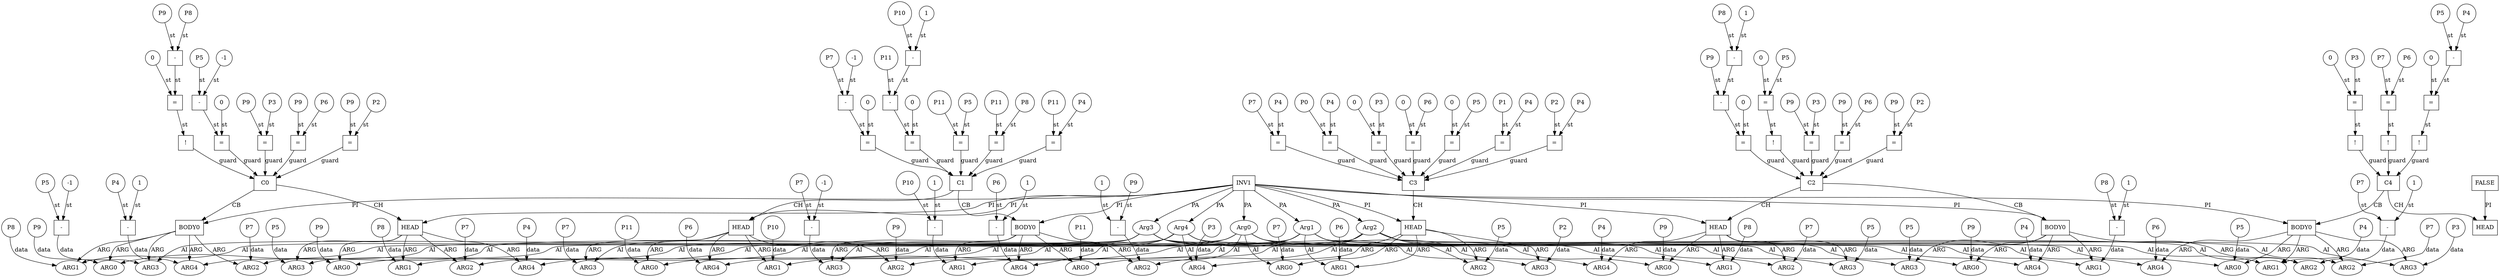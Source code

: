 // Horn Graph
digraph {
	"predicate_0" [label="INV1"  nodeName="predicate_0" class=predicateName GNNNodeID=0 shape="box"]
	"predicateArgument_0" [label="Arg0"  nodeName="predicateArgument_0" class=predicateArgument GNNNodeID=1 shape="ellipse"]
		"predicate_0" -> "predicateArgument_0" [ label="PA"]
	"predicateArgument_1" [label="Arg1"  nodeName="predicateArgument_1" class=predicateArgument GNNNodeID=2 shape="ellipse"]
		"predicate_0" -> "predicateArgument_1" [ label="PA"]
	"predicateArgument_2" [label="Arg2"  nodeName="predicateArgument_2" class=predicateArgument GNNNodeID=3 shape="ellipse"]
		"predicate_0" -> "predicateArgument_2" [ label="PA"]
	"predicateArgument_3" [label="Arg3"  nodeName="predicateArgument_3" class=predicateArgument GNNNodeID=4 shape="ellipse"]
		"predicate_0" -> "predicateArgument_3" [ label="PA"]
	"predicateArgument_4" [label="Arg4"  nodeName="predicateArgument_4" class=predicateArgument GNNNodeID=5 shape="ellipse"]
		"predicate_0" -> "predicateArgument_4" [ label="PA"]
	"predicate_1" [label="FALSE"  nodeName="predicate_1" class=predicateName GNNNodeID=6 shape="box"]
	"clause_0" [label="C0"  nodeName="clause_0" class=clause GNNNodeID=7 shape="box"]
	"!_8" [label="!"  nodeName="!_8" class=operator GNNNodeID=8 shape="square"]
		"!_8" -> "clause_0" [ label="guard"]
	">=_9" [label="="  nodeName=">=_9" class=operator GNNNodeID=9 shape="square"]
		">=_9" -> "!_8" [ label="st"]
	"0_10" [label="0"  nodeName="0_10" class=constant GNNNodeID=10 shape="circle"]
		"0_10" -> ">=_9" [ label="st"]
	"-_11" [label="-"  nodeName="-_11" class=operator GNNNodeID=11 shape="square"]
		"-_11" -> ">=_9" [ label="st"]
	"P9_12" [label="P9"  nodeName="P9_12" class=symbolicConstant GNNNodeID=12 shape="circle"]
		"P9_12" -> "-_11" [ label="st"]
	"P8_13" [label="P8"  nodeName="P8_13" class=symbolicConstant GNNNodeID=13 shape="circle"]
		"P8_13" -> "-_11" [ label="st"]
	">=_14" [label="="  nodeName=">=_14" class=operator GNNNodeID=14 shape="square"]
		">=_14" -> "clause_0" [ label="guard"]
	"0_15" [label="0"  nodeName="0_15" class=constant GNNNodeID=15 shape="circle"]
		"0_15" -> ">=_14" [ label="st"]
	"-_16" [label="-"  nodeName="-_16" class=operator GNNNodeID=16 shape="square"]
		"-_16" -> ">=_14" [ label="st"]
	"P5_17" [label="P5"  nodeName="P5_17" class=symbolicConstant GNNNodeID=17 shape="circle"]
		"P5_17" -> "-_16" [ label="st"]
	"-1_18" [label="-1"  nodeName="-1_18" class=constant GNNNodeID=18 shape="circle"]
		"-1_18" -> "-_16" [ label="st"]
	"=_19" [label="="  nodeName="=_19" class=operator GNNNodeID=19 shape="square"]
		"=_19" -> "clause_0" [ label="guard"]
	"P3_20" [label="P3"  nodeName="P3_20" class=symbolicConstant GNNNodeID=20 shape="circle"]
		"P3_20" -> "=_19" [ label="st"]
	"P9_21" [label="P9"  nodeName="P9_21" class=symbolicConstant GNNNodeID=21 shape="circle"]
		"P9_21" -> "=_19" [ label="st"]
	"=_22" [label="="  nodeName="=_22" class=operator GNNNodeID=22 shape="square"]
		"=_22" -> "clause_0" [ label="guard"]
	"P6_23" [label="P6"  nodeName="P6_23" class=symbolicConstant GNNNodeID=23 shape="circle"]
		"P6_23" -> "=_22" [ label="st"]
	"P9_24" [label="P9"  nodeName="P9_24" class=symbolicConstant GNNNodeID=24 shape="circle"]
		"P9_24" -> "=_22" [ label="st"]
	"=_25" [label="="  nodeName="=_25" class=operator GNNNodeID=25 shape="square"]
		"=_25" -> "clause_0" [ label="guard"]
	"P2_26" [label="P2"  nodeName="P2_26" class=symbolicConstant GNNNodeID=26 shape="circle"]
		"P2_26" -> "=_25" [ label="st"]
	"P9_27" [label="P9"  nodeName="P9_27" class=symbolicConstant GNNNodeID=27 shape="circle"]
		"P9_27" -> "=_25" [ label="st"]
	"clauseHead_0" [label="HEAD"  nodeName="clauseHead_0" class=clauseHead GNNNodeID=28 shape="box"]
		"clause_0" -> "clauseHead_0" [ label="CH"]
		"predicate_0" -> "clauseHead_0" [ label="PI"]
	"clauseArgument_0" [label="ARG0"  nodeName="clauseArgument_0" class=clauseArg GNNNodeID=29 shape="ellipse"]
		"clauseHead_0" -> "clauseArgument_0" [ label="ARG"]
		"predicateArgument_0" -> "clauseArgument_0" [ label="AI"]
	"P9_30" [label="P9"  nodeName="P9_30" class=symbolicConstant GNNNodeID=30 shape="circle"]
		"P9_30" -> "clauseArgument_0" [ label="data"]
	"clauseArgument_1" [label="ARG1"  nodeName="clauseArgument_1" class=clauseArg GNNNodeID=31 shape="ellipse"]
		"clauseHead_0" -> "clauseArgument_1" [ label="ARG"]
		"predicateArgument_1" -> "clauseArgument_1" [ label="AI"]
	"P8_32" [label="P8"  nodeName="P8_32" class=symbolicConstant GNNNodeID=32 shape="circle"]
		"P8_32" -> "clauseArgument_1" [ label="data"]
	"clauseArgument_2" [label="ARG2"  nodeName="clauseArgument_2" class=clauseArg GNNNodeID=33 shape="ellipse"]
		"clauseHead_0" -> "clauseArgument_2" [ label="ARG"]
		"predicateArgument_2" -> "clauseArgument_2" [ label="AI"]
	"P7_34" [label="P7"  nodeName="P7_34" class=symbolicConstant GNNNodeID=34 shape="circle"]
		"P7_34" -> "clauseArgument_2" [ label="data"]
	"clauseArgument_3" [label="ARG3"  nodeName="clauseArgument_3" class=clauseArg GNNNodeID=35 shape="ellipse"]
		"clauseHead_0" -> "clauseArgument_3" [ label="ARG"]
		"predicateArgument_3" -> "clauseArgument_3" [ label="AI"]
	"P5_36" [label="P5"  nodeName="P5_36" class=symbolicConstant GNNNodeID=36 shape="circle"]
		"P5_36" -> "clauseArgument_3" [ label="data"]
	"clauseArgument_4" [label="ARG4"  nodeName="clauseArgument_4" class=clauseArg GNNNodeID=37 shape="ellipse"]
		"clauseHead_0" -> "clauseArgument_4" [ label="ARG"]
		"predicateArgument_4" -> "clauseArgument_4" [ label="AI"]
	"P4_38" [label="P4"  nodeName="P4_38" class=symbolicConstant GNNNodeID=38 shape="circle"]
		"P4_38" -> "clauseArgument_4" [ label="data"]
	"clauseBody_0" [label="BODY0"  nodeName="clauseBody_0" class=clauseBody GNNNodeID=39 shape="box"]
		"clause_0" -> "clauseBody_0" [ label="CB"]
		"predicate_0" -> "clauseBody_0" [ label="PI"]
	"clauseArgument_5" [label="ARG0"  nodeName="clauseArgument_5" class=clauseArg GNNNodeID=40 shape="ellipse"]
		"clauseBody_0" -> "clauseArgument_5" [ label="ARG"]
		"predicateArgument_0" -> "clauseArgument_5" [ label="AI"]
	"P9_41" [label="P9"  nodeName="P9_41" class=symbolicConstant GNNNodeID=41 shape="circle"]
		"P9_41" -> "clauseArgument_5" [ label="data"]
	"clauseArgument_6" [label="ARG1"  nodeName="clauseArgument_6" class=clauseArg GNNNodeID=42 shape="ellipse"]
		"clauseBody_0" -> "clauseArgument_6" [ label="ARG"]
		"predicateArgument_1" -> "clauseArgument_6" [ label="AI"]
	"P8_43" [label="P8"  nodeName="P8_43" class=symbolicConstant GNNNodeID=43 shape="circle"]
		"P8_43" -> "clauseArgument_6" [ label="data"]
	"clauseArgument_7" [label="ARG2"  nodeName="clauseArgument_7" class=clauseArg GNNNodeID=44 shape="ellipse"]
		"clauseBody_0" -> "clauseArgument_7" [ label="ARG"]
		"predicateArgument_2" -> "clauseArgument_7" [ label="AI"]
	"P7_45" [label="P7"  nodeName="P7_45" class=symbolicConstant GNNNodeID=45 shape="circle"]
		"P7_45" -> "clauseArgument_7" [ label="data"]
	"clauseArgument_8" [label="ARG3"  nodeName="clauseArgument_8" class=clauseArg GNNNodeID=46 shape="ellipse"]
		"clauseBody_0" -> "clauseArgument_8" [ label="ARG"]
		"predicateArgument_3" -> "clauseArgument_8" [ label="AI"]
	"-_47" [label="-"  nodeName="-_47" class=operator GNNNodeID=47 shape="square"]
		"-_47" -> "clauseArgument_8" [ label="data"]
	"P5_48" [label="P5"  nodeName="P5_48" class=symbolicConstant GNNNodeID=48 shape="circle"]
		"P5_48" -> "-_47" [ label="st"]
	"-1_49" [label="-1"  nodeName="-1_49" class=constant GNNNodeID=49 shape="circle"]
		"-1_49" -> "-_47" [ label="st"]
	"clauseArgument_9" [label="ARG4"  nodeName="clauseArgument_9" class=clauseArg GNNNodeID=50 shape="ellipse"]
		"clauseBody_0" -> "clauseArgument_9" [ label="ARG"]
		"predicateArgument_4" -> "clauseArgument_9" [ label="AI"]
	"-_51" [label="-"  nodeName="-_51" class=operator GNNNodeID=51 shape="square"]
		"-_51" -> "clauseArgument_9" [ label="data"]
	"P4_52" [label="P4"  nodeName="P4_52" class=symbolicConstant GNNNodeID=52 shape="circle"]
		"P4_52" -> "-_51" [ label="st"]
	"1_53" [label="1"  nodeName="1_53" class=constant GNNNodeID=53 shape="circle"]
		"1_53" -> "-_51" [ label="st"]
	"clause_1" [label="C1"  nodeName="clause_1" class=clause GNNNodeID=54 shape="box"]
	">=_55" [label="="  nodeName=">=_55" class=operator GNNNodeID=55 shape="square"]
		">=_55" -> "clause_1" [ label="guard"]
	"0_56" [label="0"  nodeName="0_56" class=constant GNNNodeID=56 shape="circle"]
		"0_56" -> ">=_55" [ label="st"]
	"-_57" [label="-"  nodeName="-_57" class=operator GNNNodeID=57 shape="square"]
		"-_57" -> ">=_55" [ label="st"]
	"P7_58" [label="P7"  nodeName="P7_58" class=symbolicConstant GNNNodeID=58 shape="circle"]
		"P7_58" -> "-_57" [ label="st"]
	"-1_59" [label="-1"  nodeName="-1_59" class=constant GNNNodeID=59 shape="circle"]
		"-1_59" -> "-_57" [ label="st"]
	">=_60" [label="="  nodeName=">=_60" class=operator GNNNodeID=60 shape="square"]
		">=_60" -> "clause_1" [ label="guard"]
	"0_61" [label="0"  nodeName="0_61" class=constant GNNNodeID=61 shape="circle"]
		"0_61" -> ">=_60" [ label="st"]
	"-_62" [label="-"  nodeName="-_62" class=operator GNNNodeID=62 shape="square"]
		"-_62" -> ">=_60" [ label="st"]
	"P11_63" [label="P11"  nodeName="P11_63" class=symbolicConstant GNNNodeID=63 shape="circle"]
		"P11_63" -> "-_62" [ label="st"]
	"-_64" [label="-"  nodeName="-_64" class=operator GNNNodeID=64 shape="square"]
		"-_64" -> "-_62" [ label="st"]
	"P10_65" [label="P10"  nodeName="P10_65" class=symbolicConstant GNNNodeID=65 shape="circle"]
		"P10_65" -> "-_64" [ label="st"]
	"1_66" [label="1"  nodeName="1_66" class=constant GNNNodeID=66 shape="circle"]
		"1_66" -> "-_64" [ label="st"]
	"=_67" [label="="  nodeName="=_67" class=operator GNNNodeID=67 shape="square"]
		"=_67" -> "clause_1" [ label="guard"]
	"P5_68" [label="P5"  nodeName="P5_68" class=symbolicConstant GNNNodeID=68 shape="circle"]
		"P5_68" -> "=_67" [ label="st"]
	"P11_69" [label="P11"  nodeName="P11_69" class=symbolicConstant GNNNodeID=69 shape="circle"]
		"P11_69" -> "=_67" [ label="st"]
	"=_70" [label="="  nodeName="=_70" class=operator GNNNodeID=70 shape="square"]
		"=_70" -> "clause_1" [ label="guard"]
	"P8_71" [label="P8"  nodeName="P8_71" class=symbolicConstant GNNNodeID=71 shape="circle"]
		"P8_71" -> "=_70" [ label="st"]
	"P11_72" [label="P11"  nodeName="P11_72" class=symbolicConstant GNNNodeID=72 shape="circle"]
		"P11_72" -> "=_70" [ label="st"]
	"=_73" [label="="  nodeName="=_73" class=operator GNNNodeID=73 shape="square"]
		"=_73" -> "clause_1" [ label="guard"]
	"P4_74" [label="P4"  nodeName="P4_74" class=symbolicConstant GNNNodeID=74 shape="circle"]
		"P4_74" -> "=_73" [ label="st"]
	"P11_75" [label="P11"  nodeName="P11_75" class=symbolicConstant GNNNodeID=75 shape="circle"]
		"P11_75" -> "=_73" [ label="st"]
	"clauseHead_1" [label="HEAD"  nodeName="clauseHead_1" class=clauseHead GNNNodeID=76 shape="box"]
		"clause_1" -> "clauseHead_1" [ label="CH"]
		"predicate_0" -> "clauseHead_1" [ label="PI"]
	"clauseArgument_10" [label="ARG0"  nodeName="clauseArgument_10" class=clauseArg GNNNodeID=77 shape="ellipse"]
		"clauseHead_1" -> "clauseArgument_10" [ label="ARG"]
		"predicateArgument_0" -> "clauseArgument_10" [ label="AI"]
	"P11_78" [label="P11"  nodeName="P11_78" class=symbolicConstant GNNNodeID=78 shape="circle"]
		"P11_78" -> "clauseArgument_10" [ label="data"]
	"clauseArgument_11" [label="ARG1"  nodeName="clauseArgument_11" class=clauseArg GNNNodeID=79 shape="ellipse"]
		"clauseHead_1" -> "clauseArgument_11" [ label="ARG"]
		"predicateArgument_1" -> "clauseArgument_11" [ label="AI"]
	"P10_80" [label="P10"  nodeName="P10_80" class=symbolicConstant GNNNodeID=80 shape="circle"]
		"P10_80" -> "clauseArgument_11" [ label="data"]
	"clauseArgument_12" [label="ARG2"  nodeName="clauseArgument_12" class=clauseArg GNNNodeID=81 shape="ellipse"]
		"clauseHead_1" -> "clauseArgument_12" [ label="ARG"]
		"predicateArgument_2" -> "clauseArgument_12" [ label="AI"]
	"P9_82" [label="P9"  nodeName="P9_82" class=symbolicConstant GNNNodeID=82 shape="circle"]
		"P9_82" -> "clauseArgument_12" [ label="data"]
	"clauseArgument_13" [label="ARG3"  nodeName="clauseArgument_13" class=clauseArg GNNNodeID=83 shape="ellipse"]
		"clauseHead_1" -> "clauseArgument_13" [ label="ARG"]
		"predicateArgument_3" -> "clauseArgument_13" [ label="AI"]
	"P7_84" [label="P7"  nodeName="P7_84" class=symbolicConstant GNNNodeID=84 shape="circle"]
		"P7_84" -> "clauseArgument_13" [ label="data"]
	"clauseArgument_14" [label="ARG4"  nodeName="clauseArgument_14" class=clauseArg GNNNodeID=85 shape="ellipse"]
		"clauseHead_1" -> "clauseArgument_14" [ label="ARG"]
		"predicateArgument_4" -> "clauseArgument_14" [ label="AI"]
	"P6_86" [label="P6"  nodeName="P6_86" class=symbolicConstant GNNNodeID=86 shape="circle"]
		"P6_86" -> "clauseArgument_14" [ label="data"]
	"clauseBody_1" [label="BODY0"  nodeName="clauseBody_1" class=clauseBody GNNNodeID=87 shape="box"]
		"clause_1" -> "clauseBody_1" [ label="CB"]
		"predicate_0" -> "clauseBody_1" [ label="PI"]
	"clauseArgument_15" [label="ARG0"  nodeName="clauseArgument_15" class=clauseArg GNNNodeID=88 shape="ellipse"]
		"clauseBody_1" -> "clauseArgument_15" [ label="ARG"]
		"predicateArgument_0" -> "clauseArgument_15" [ label="AI"]
	"P11_89" [label="P11"  nodeName="P11_89" class=symbolicConstant GNNNodeID=89 shape="circle"]
		"P11_89" -> "clauseArgument_15" [ label="data"]
	"clauseArgument_16" [label="ARG1"  nodeName="clauseArgument_16" class=clauseArg GNNNodeID=90 shape="ellipse"]
		"clauseBody_1" -> "clauseArgument_16" [ label="ARG"]
		"predicateArgument_1" -> "clauseArgument_16" [ label="AI"]
	"-_91" [label="-"  nodeName="-_91" class=operator GNNNodeID=91 shape="square"]
		"-_91" -> "clauseArgument_16" [ label="data"]
	"P10_92" [label="P10"  nodeName="P10_92" class=symbolicConstant GNNNodeID=92 shape="circle"]
		"P10_92" -> "-_91" [ label="st"]
	"1_93" [label="1"  nodeName="1_93" class=constant GNNNodeID=93 shape="circle"]
		"1_93" -> "-_91" [ label="st"]
	"clauseArgument_17" [label="ARG2"  nodeName="clauseArgument_17" class=clauseArg GNNNodeID=94 shape="ellipse"]
		"clauseBody_1" -> "clauseArgument_17" [ label="ARG"]
		"predicateArgument_2" -> "clauseArgument_17" [ label="AI"]
	"-_95" [label="-"  nodeName="-_95" class=operator GNNNodeID=95 shape="square"]
		"-_95" -> "clauseArgument_17" [ label="data"]
	"P9_96" [label="P9"  nodeName="P9_96" class=symbolicConstant GNNNodeID=96 shape="circle"]
		"P9_96" -> "-_95" [ label="st"]
	"1_97" [label="1"  nodeName="1_97" class=constant GNNNodeID=97 shape="circle"]
		"1_97" -> "-_95" [ label="st"]
	"clauseArgument_18" [label="ARG3"  nodeName="clauseArgument_18" class=clauseArg GNNNodeID=98 shape="ellipse"]
		"clauseBody_1" -> "clauseArgument_18" [ label="ARG"]
		"predicateArgument_3" -> "clauseArgument_18" [ label="AI"]
	"-_99" [label="-"  nodeName="-_99" class=operator GNNNodeID=99 shape="square"]
		"-_99" -> "clauseArgument_18" [ label="data"]
	"P7_100" [label="P7"  nodeName="P7_100" class=symbolicConstant GNNNodeID=100 shape="circle"]
		"P7_100" -> "-_99" [ label="st"]
	"-1_101" [label="-1"  nodeName="-1_101" class=constant GNNNodeID=101 shape="circle"]
		"-1_101" -> "-_99" [ label="st"]
	"clauseArgument_19" [label="ARG4"  nodeName="clauseArgument_19" class=clauseArg GNNNodeID=102 shape="ellipse"]
		"clauseBody_1" -> "clauseArgument_19" [ label="ARG"]
		"predicateArgument_4" -> "clauseArgument_19" [ label="AI"]
	"-_103" [label="-"  nodeName="-_103" class=operator GNNNodeID=103 shape="square"]
		"-_103" -> "clauseArgument_19" [ label="data"]
	"P6_104" [label="P6"  nodeName="P6_104" class=symbolicConstant GNNNodeID=104 shape="circle"]
		"P6_104" -> "-_103" [ label="st"]
	"1_105" [label="1"  nodeName="1_105" class=constant GNNNodeID=105 shape="circle"]
		"1_105" -> "-_103" [ label="st"]
	"clause_2" [label="C2"  nodeName="clause_2" class=clause GNNNodeID=106 shape="box"]
	">=_107" [label="="  nodeName=">=_107" class=operator GNNNodeID=107 shape="square"]
		">=_107" -> "clause_2" [ label="guard"]
	"0_108" [label="0"  nodeName="0_108" class=constant GNNNodeID=108 shape="circle"]
		"0_108" -> ">=_107" [ label="st"]
	"-_109" [label="-"  nodeName="-_109" class=operator GNNNodeID=109 shape="square"]
		"-_109" -> ">=_107" [ label="st"]
	"P9_110" [label="P9"  nodeName="P9_110" class=symbolicConstant GNNNodeID=110 shape="circle"]
		"P9_110" -> "-_109" [ label="st"]
	"-_111" [label="-"  nodeName="-_111" class=operator GNNNodeID=111 shape="square"]
		"-_111" -> "-_109" [ label="st"]
	"P8_112" [label="P8"  nodeName="P8_112" class=symbolicConstant GNNNodeID=112 shape="circle"]
		"P8_112" -> "-_111" [ label="st"]
	"1_113" [label="1"  nodeName="1_113" class=constant GNNNodeID=113 shape="circle"]
		"1_113" -> "-_111" [ label="st"]
	"!_114" [label="!"  nodeName="!_114" class=operator GNNNodeID=114 shape="square"]
		"!_114" -> "clause_2" [ label="guard"]
	">=_115" [label="="  nodeName=">=_115" class=operator GNNNodeID=115 shape="square"]
		">=_115" -> "!_114" [ label="st"]
	"0_116" [label="0"  nodeName="0_116" class=constant GNNNodeID=116 shape="circle"]
		"0_116" -> ">=_115" [ label="st"]
	"P5_117" [label="P5"  nodeName="P5_117" class=symbolicConstant GNNNodeID=117 shape="circle"]
		"P5_117" -> ">=_115" [ label="st"]
	"=_118" [label="="  nodeName="=_118" class=operator GNNNodeID=118 shape="square"]
		"=_118" -> "clause_2" [ label="guard"]
	"P3_119" [label="P3"  nodeName="P3_119" class=symbolicConstant GNNNodeID=119 shape="circle"]
		"P3_119" -> "=_118" [ label="st"]
	"P9_120" [label="P9"  nodeName="P9_120" class=symbolicConstant GNNNodeID=120 shape="circle"]
		"P9_120" -> "=_118" [ label="st"]
	"=_121" [label="="  nodeName="=_121" class=operator GNNNodeID=121 shape="square"]
		"=_121" -> "clause_2" [ label="guard"]
	"P6_122" [label="P6"  nodeName="P6_122" class=symbolicConstant GNNNodeID=122 shape="circle"]
		"P6_122" -> "=_121" [ label="st"]
	"P9_123" [label="P9"  nodeName="P9_123" class=symbolicConstant GNNNodeID=123 shape="circle"]
		"P9_123" -> "=_121" [ label="st"]
	"=_124" [label="="  nodeName="=_124" class=operator GNNNodeID=124 shape="square"]
		"=_124" -> "clause_2" [ label="guard"]
	"P2_125" [label="P2"  nodeName="P2_125" class=symbolicConstant GNNNodeID=125 shape="circle"]
		"P2_125" -> "=_124" [ label="st"]
	"P9_126" [label="P9"  nodeName="P9_126" class=symbolicConstant GNNNodeID=126 shape="circle"]
		"P9_126" -> "=_124" [ label="st"]
	"clauseHead_2" [label="HEAD"  nodeName="clauseHead_2" class=clauseHead GNNNodeID=127 shape="box"]
		"clause_2" -> "clauseHead_2" [ label="CH"]
		"predicate_0" -> "clauseHead_2" [ label="PI"]
	"clauseArgument_20" [label="ARG0"  nodeName="clauseArgument_20" class=clauseArg GNNNodeID=128 shape="ellipse"]
		"clauseHead_2" -> "clauseArgument_20" [ label="ARG"]
		"predicateArgument_0" -> "clauseArgument_20" [ label="AI"]
	"P9_129" [label="P9"  nodeName="P9_129" class=symbolicConstant GNNNodeID=129 shape="circle"]
		"P9_129" -> "clauseArgument_20" [ label="data"]
	"clauseArgument_21" [label="ARG1"  nodeName="clauseArgument_21" class=clauseArg GNNNodeID=130 shape="ellipse"]
		"clauseHead_2" -> "clauseArgument_21" [ label="ARG"]
		"predicateArgument_1" -> "clauseArgument_21" [ label="AI"]
	"P8_131" [label="P8"  nodeName="P8_131" class=symbolicConstant GNNNodeID=131 shape="circle"]
		"P8_131" -> "clauseArgument_21" [ label="data"]
	"clauseArgument_22" [label="ARG2"  nodeName="clauseArgument_22" class=clauseArg GNNNodeID=132 shape="ellipse"]
		"clauseHead_2" -> "clauseArgument_22" [ label="ARG"]
		"predicateArgument_2" -> "clauseArgument_22" [ label="AI"]
	"P7_133" [label="P7"  nodeName="P7_133" class=symbolicConstant GNNNodeID=133 shape="circle"]
		"P7_133" -> "clauseArgument_22" [ label="data"]
	"clauseArgument_23" [label="ARG3"  nodeName="clauseArgument_23" class=clauseArg GNNNodeID=134 shape="ellipse"]
		"clauseHead_2" -> "clauseArgument_23" [ label="ARG"]
		"predicateArgument_3" -> "clauseArgument_23" [ label="AI"]
	"P5_135" [label="P5"  nodeName="P5_135" class=symbolicConstant GNNNodeID=135 shape="circle"]
		"P5_135" -> "clauseArgument_23" [ label="data"]
	"clauseArgument_24" [label="ARG4"  nodeName="clauseArgument_24" class=clauseArg GNNNodeID=136 shape="ellipse"]
		"clauseHead_2" -> "clauseArgument_24" [ label="ARG"]
		"predicateArgument_4" -> "clauseArgument_24" [ label="AI"]
	"P4_137" [label="P4"  nodeName="P4_137" class=symbolicConstant GNNNodeID=137 shape="circle"]
		"P4_137" -> "clauseArgument_24" [ label="data"]
	"clauseBody_2" [label="BODY0"  nodeName="clauseBody_2" class=clauseBody GNNNodeID=138 shape="box"]
		"clause_2" -> "clauseBody_2" [ label="CB"]
		"predicate_0" -> "clauseBody_2" [ label="PI"]
	"clauseArgument_25" [label="ARG0"  nodeName="clauseArgument_25" class=clauseArg GNNNodeID=139 shape="ellipse"]
		"clauseBody_2" -> "clauseArgument_25" [ label="ARG"]
		"predicateArgument_0" -> "clauseArgument_25" [ label="AI"]
	"P9_140" [label="P9"  nodeName="P9_140" class=symbolicConstant GNNNodeID=140 shape="circle"]
		"P9_140" -> "clauseArgument_25" [ label="data"]
	"clauseArgument_26" [label="ARG1"  nodeName="clauseArgument_26" class=clauseArg GNNNodeID=141 shape="ellipse"]
		"clauseBody_2" -> "clauseArgument_26" [ label="ARG"]
		"predicateArgument_1" -> "clauseArgument_26" [ label="AI"]
	"-_142" [label="-"  nodeName="-_142" class=operator GNNNodeID=142 shape="square"]
		"-_142" -> "clauseArgument_26" [ label="data"]
	"P8_143" [label="P8"  nodeName="P8_143" class=symbolicConstant GNNNodeID=143 shape="circle"]
		"P8_143" -> "-_142" [ label="st"]
	"1_144" [label="1"  nodeName="1_144" class=constant GNNNodeID=144 shape="circle"]
		"1_144" -> "-_142" [ label="st"]
	"clauseArgument_27" [label="ARG2"  nodeName="clauseArgument_27" class=clauseArg GNNNodeID=145 shape="ellipse"]
		"clauseBody_2" -> "clauseArgument_27" [ label="ARG"]
		"predicateArgument_2" -> "clauseArgument_27" [ label="AI"]
	"-_146" [label="-"  nodeName="-_146" class=operator GNNNodeID=146 shape="square"]
		"-_146" -> "clauseArgument_27" [ label="data"]
	"P7_147" [label="P7"  nodeName="P7_147" class=symbolicConstant GNNNodeID=147 shape="circle"]
		"P7_147" -> "-_146" [ label="st"]
	"1_148" [label="1"  nodeName="1_148" class=constant GNNNodeID=148 shape="circle"]
		"1_148" -> "-_146" [ label="st"]
	"clauseArgument_28" [label="ARG3"  nodeName="clauseArgument_28" class=clauseArg GNNNodeID=149 shape="ellipse"]
		"clauseBody_2" -> "clauseArgument_28" [ label="ARG"]
		"predicateArgument_3" -> "clauseArgument_28" [ label="AI"]
	"P5_150" [label="P5"  nodeName="P5_150" class=symbolicConstant GNNNodeID=150 shape="circle"]
		"P5_150" -> "clauseArgument_28" [ label="data"]
	"clauseArgument_29" [label="ARG4"  nodeName="clauseArgument_29" class=clauseArg GNNNodeID=151 shape="ellipse"]
		"clauseBody_2" -> "clauseArgument_29" [ label="ARG"]
		"predicateArgument_4" -> "clauseArgument_29" [ label="AI"]
	"P4_152" [label="P4"  nodeName="P4_152" class=symbolicConstant GNNNodeID=152 shape="circle"]
		"P4_152" -> "clauseArgument_29" [ label="data"]
	"clause_3" [label="C3"  nodeName="clause_3" class=clause GNNNodeID=153 shape="box"]
	"=_154" [label="="  nodeName="=_154" class=operator GNNNodeID=154 shape="square"]
		"=_154" -> "clause_3" [ label="guard"]
	"P0_155" [label="P0"  nodeName="P0_155" class=symbolicConstant GNNNodeID=155 shape="circle"]
		"P0_155" -> "=_154" [ label="st"]
	"P4_156" [label="P4"  nodeName="P4_156" class=symbolicConstant GNNNodeID=156 shape="circle"]
		"P4_156" -> "=_154" [ label="st"]
	"=_157" [label="="  nodeName="=_157" class=operator GNNNodeID=157 shape="square"]
		"=_157" -> "clause_3" [ label="guard"]
	"0_158" [label="0"  nodeName="0_158" class=constant GNNNodeID=158 shape="circle"]
		"0_158" -> "=_157" [ label="st"]
	"P3_159" [label="P3"  nodeName="P3_159" class=symbolicConstant GNNNodeID=159 shape="circle"]
		"P3_159" -> "=_157" [ label="st"]
	"=_160" [label="="  nodeName="=_160" class=operator GNNNodeID=160 shape="square"]
		"=_160" -> "clause_3" [ label="guard"]
	"0_161" [label="0"  nodeName="0_161" class=constant GNNNodeID=161 shape="circle"]
		"0_161" -> "=_160" [ label="st"]
	"P6_162" [label="P6"  nodeName="P6_162" class=symbolicConstant GNNNodeID=162 shape="circle"]
		"P6_162" -> "=_160" [ label="st"]
	"=_163" [label="="  nodeName="=_163" class=operator GNNNodeID=163 shape="square"]
		"=_163" -> "clause_3" [ label="guard"]
	"0_164" [label="0"  nodeName="0_164" class=constant GNNNodeID=164 shape="circle"]
		"0_164" -> "=_163" [ label="st"]
	"P5_165" [label="P5"  nodeName="P5_165" class=symbolicConstant GNNNodeID=165 shape="circle"]
		"P5_165" -> "=_163" [ label="st"]
	"=_166" [label="="  nodeName="=_166" class=operator GNNNodeID=166 shape="square"]
		"=_166" -> "clause_3" [ label="guard"]
	"P1_167" [label="P1"  nodeName="P1_167" class=symbolicConstant GNNNodeID=167 shape="circle"]
		"P1_167" -> "=_166" [ label="st"]
	"P4_168" [label="P4"  nodeName="P4_168" class=symbolicConstant GNNNodeID=168 shape="circle"]
		"P4_168" -> "=_166" [ label="st"]
	"=_169" [label="="  nodeName="=_169" class=operator GNNNodeID=169 shape="square"]
		"=_169" -> "clause_3" [ label="guard"]
	"P2_170" [label="P2"  nodeName="P2_170" class=symbolicConstant GNNNodeID=170 shape="circle"]
		"P2_170" -> "=_169" [ label="st"]
	"P4_171" [label="P4"  nodeName="P4_171" class=symbolicConstant GNNNodeID=171 shape="circle"]
		"P4_171" -> "=_169" [ label="st"]
	"=_172" [label="="  nodeName="=_172" class=operator GNNNodeID=172 shape="square"]
		"=_172" -> "clause_3" [ label="guard"]
	"P7_173" [label="P7"  nodeName="P7_173" class=symbolicConstant GNNNodeID=173 shape="circle"]
		"P7_173" -> "=_172" [ label="st"]
	"P4_174" [label="P4"  nodeName="P4_174" class=symbolicConstant GNNNodeID=174 shape="circle"]
		"P4_174" -> "=_172" [ label="st"]
	"clauseHead_3" [label="HEAD"  nodeName="clauseHead_3" class=clauseHead GNNNodeID=175 shape="box"]
		"clause_3" -> "clauseHead_3" [ label="CH"]
		"predicate_0" -> "clauseHead_3" [ label="PI"]
	"clauseArgument_30" [label="ARG0"  nodeName="clauseArgument_30" class=clauseArg GNNNodeID=176 shape="ellipse"]
		"clauseHead_3" -> "clauseArgument_30" [ label="ARG"]
		"predicateArgument_0" -> "clauseArgument_30" [ label="AI"]
	"P7_177" [label="P7"  nodeName="P7_177" class=symbolicConstant GNNNodeID=177 shape="circle"]
		"P7_177" -> "clauseArgument_30" [ label="data"]
	"clauseArgument_31" [label="ARG1"  nodeName="clauseArgument_31" class=clauseArg GNNNodeID=178 shape="ellipse"]
		"clauseHead_3" -> "clauseArgument_31" [ label="ARG"]
		"predicateArgument_1" -> "clauseArgument_31" [ label="AI"]
	"P6_179" [label="P6"  nodeName="P6_179" class=symbolicConstant GNNNodeID=179 shape="circle"]
		"P6_179" -> "clauseArgument_31" [ label="data"]
	"clauseArgument_32" [label="ARG2"  nodeName="clauseArgument_32" class=clauseArg GNNNodeID=180 shape="ellipse"]
		"clauseHead_3" -> "clauseArgument_32" [ label="ARG"]
		"predicateArgument_2" -> "clauseArgument_32" [ label="AI"]
	"P5_181" [label="P5"  nodeName="P5_181" class=symbolicConstant GNNNodeID=181 shape="circle"]
		"P5_181" -> "clauseArgument_32" [ label="data"]
	"clauseArgument_33" [label="ARG3"  nodeName="clauseArgument_33" class=clauseArg GNNNodeID=182 shape="ellipse"]
		"clauseHead_3" -> "clauseArgument_33" [ label="ARG"]
		"predicateArgument_3" -> "clauseArgument_33" [ label="AI"]
	"P2_183" [label="P2"  nodeName="P2_183" class=symbolicConstant GNNNodeID=183 shape="circle"]
		"P2_183" -> "clauseArgument_33" [ label="data"]
	"clauseArgument_34" [label="ARG4"  nodeName="clauseArgument_34" class=clauseArg GNNNodeID=184 shape="ellipse"]
		"clauseHead_3" -> "clauseArgument_34" [ label="ARG"]
		"predicateArgument_4" -> "clauseArgument_34" [ label="AI"]
	"P3_185" [label="P3"  nodeName="P3_185" class=symbolicConstant GNNNodeID=185 shape="circle"]
		"P3_185" -> "clauseArgument_34" [ label="data"]
	"clause_4" [label="C4"  nodeName="clause_4" class=clause GNNNodeID=186 shape="box"]
	"!_187" [label="!"  nodeName="!_187" class=operator GNNNodeID=187 shape="square"]
		"!_187" -> "clause_4" [ label="guard"]
	">=_188" [label="="  nodeName=">=_188" class=operator GNNNodeID=188 shape="square"]
		">=_188" -> "!_187" [ label="st"]
	"0_189" [label="0"  nodeName="0_189" class=constant GNNNodeID=189 shape="circle"]
		"0_189" -> ">=_188" [ label="st"]
	"-_190" [label="-"  nodeName="-_190" class=operator GNNNodeID=190 shape="square"]
		"-_190" -> ">=_188" [ label="st"]
	"P5_191" [label="P5"  nodeName="P5_191" class=symbolicConstant GNNNodeID=191 shape="circle"]
		"P5_191" -> "-_190" [ label="st"]
	"P4_192" [label="P4"  nodeName="P4_192" class=symbolicConstant GNNNodeID=192 shape="circle"]
		"P4_192" -> "-_190" [ label="st"]
	"!_193" [label="!"  nodeName="!_193" class=operator GNNNodeID=193 shape="square"]
		"!_193" -> "clause_4" [ label="guard"]
	">=_194" [label="="  nodeName=">=_194" class=operator GNNNodeID=194 shape="square"]
		">=_194" -> "!_193" [ label="st"]
	"0_195" [label="0"  nodeName="0_195" class=constant GNNNodeID=195 shape="circle"]
		"0_195" -> ">=_194" [ label="st"]
	"P3_196" [label="P3"  nodeName="P3_196" class=symbolicConstant GNNNodeID=196 shape="circle"]
		"P3_196" -> ">=_194" [ label="st"]
	"!_197" [label="!"  nodeName="!_197" class=operator GNNNodeID=197 shape="square"]
		"!_197" -> "clause_4" [ label="guard"]
	"=_198" [label="="  nodeName="=_198" class=operator GNNNodeID=198 shape="square"]
		"=_198" -> "!_197" [ label="st"]
	"P7_199" [label="P7"  nodeName="P7_199" class=symbolicConstant GNNNodeID=199 shape="circle"]
		"P7_199" -> "=_198" [ label="st"]
	"P6_200" [label="P6"  nodeName="P6_200" class=symbolicConstant GNNNodeID=200 shape="circle"]
		"P6_200" -> "=_198" [ label="st"]
	"clauseHead_4" [label="HEAD"  nodeName="clauseHead_4" class=clauseHead GNNNodeID=201 shape="box"]
		"clause_4" -> "clauseHead_4" [ label="CH"]
		"predicate_1" -> "clauseHead_4" [ label="PI"]
	"clauseBody_3" [label="BODY0"  nodeName="clauseBody_3" class=clauseBody GNNNodeID=202 shape="box"]
		"clause_4" -> "clauseBody_3" [ label="CB"]
		"predicate_0" -> "clauseBody_3" [ label="PI"]
	"clauseArgument_35" [label="ARG0"  nodeName="clauseArgument_35" class=clauseArg GNNNodeID=203 shape="ellipse"]
		"clauseBody_3" -> "clauseArgument_35" [ label="ARG"]
		"predicateArgument_0" -> "clauseArgument_35" [ label="AI"]
	"P5_204" [label="P5"  nodeName="P5_204" class=symbolicConstant GNNNodeID=204 shape="circle"]
		"P5_204" -> "clauseArgument_35" [ label="data"]
	"clauseArgument_36" [label="ARG1"  nodeName="clauseArgument_36" class=clauseArg GNNNodeID=205 shape="ellipse"]
		"clauseBody_3" -> "clauseArgument_36" [ label="ARG"]
		"predicateArgument_1" -> "clauseArgument_36" [ label="AI"]
	"P4_206" [label="P4"  nodeName="P4_206" class=symbolicConstant GNNNodeID=206 shape="circle"]
		"P4_206" -> "clauseArgument_36" [ label="data"]
	"clauseArgument_37" [label="ARG2"  nodeName="clauseArgument_37" class=clauseArg GNNNodeID=207 shape="ellipse"]
		"clauseBody_3" -> "clauseArgument_37" [ label="ARG"]
		"predicateArgument_2" -> "clauseArgument_37" [ label="AI"]
	"P7_208" [label="P7"  nodeName="P7_208" class=symbolicConstant GNNNodeID=208 shape="circle"]
		"P7_208" -> "clauseArgument_37" [ label="data"]
	"clauseArgument_38" [label="ARG3"  nodeName="clauseArgument_38" class=clauseArg GNNNodeID=209 shape="ellipse"]
		"clauseBody_3" -> "clauseArgument_38" [ label="ARG"]
		"predicateArgument_3" -> "clauseArgument_38" [ label="AI"]
	"P3_210" [label="P3"  nodeName="P3_210" class=symbolicConstant GNNNodeID=210 shape="circle"]
		"P3_210" -> "clauseArgument_38" [ label="data"]
	"clauseArgument_39" [label="ARG4"  nodeName="clauseArgument_39" class=clauseArg GNNNodeID=211 shape="ellipse"]
		"clauseBody_3" -> "clauseArgument_39" [ label="ARG"]
		"predicateArgument_4" -> "clauseArgument_39" [ label="AI"]
	"P6_212" [label="P6"  nodeName="P6_212" class=symbolicConstant GNNNodeID=212 shape="circle"]
		"P6_212" -> "clauseArgument_39" [ label="data"]
}
